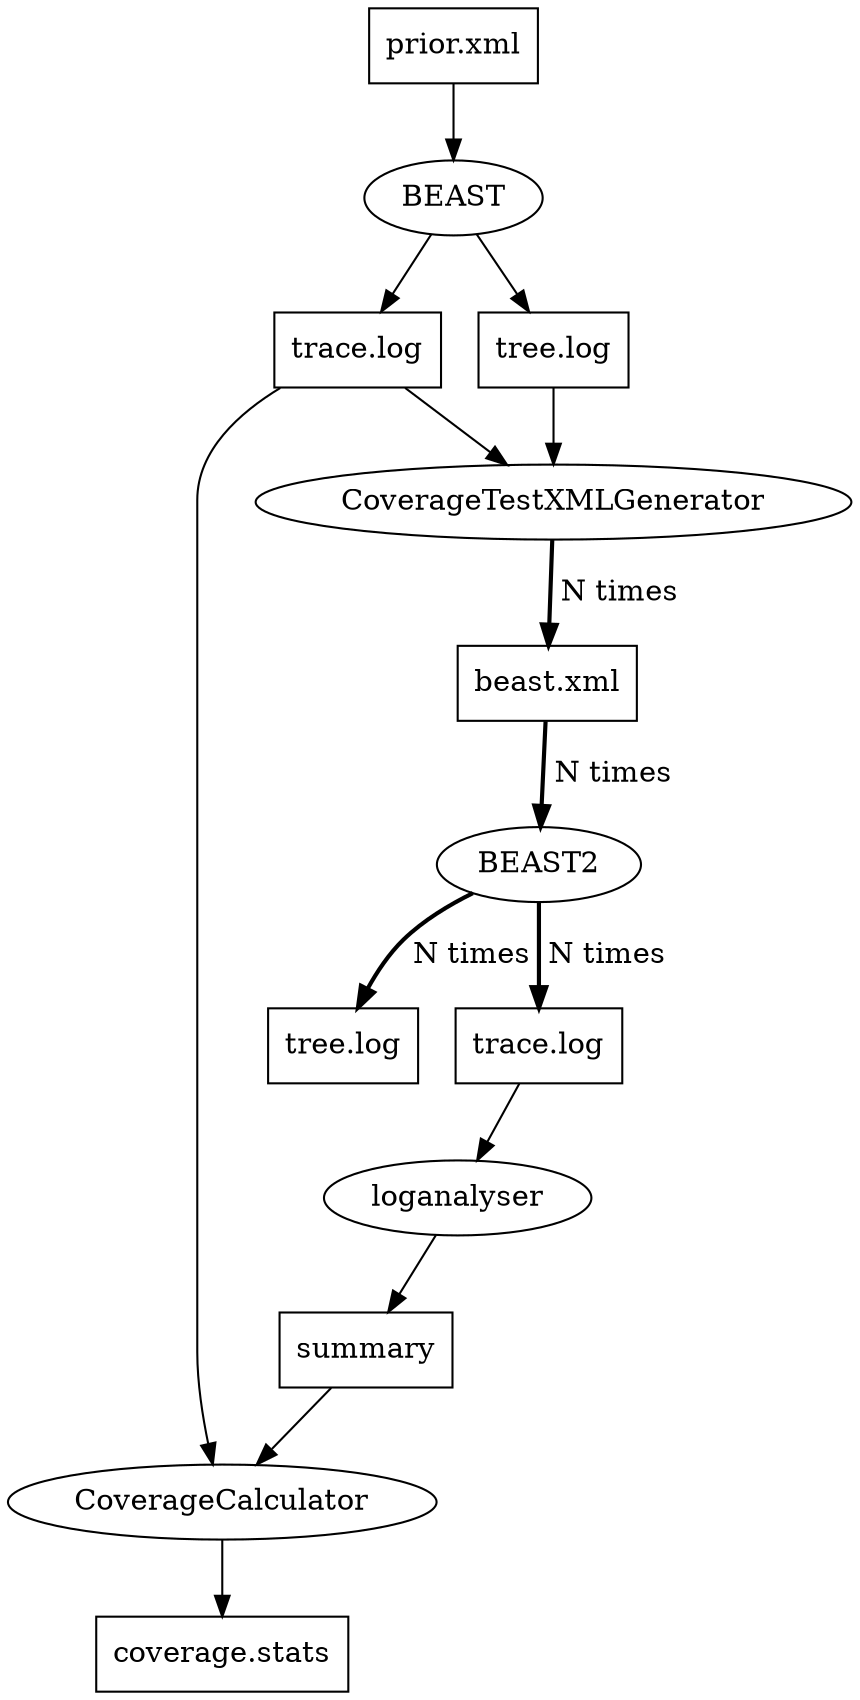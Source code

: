 digraph G {
	prior_xml [shape=box, label="prior.xml"];
	trace_log [shape=box, label="trace.log"];
	tree_log [shape=box, label="tree.log"];
	tracelogs [shape=box, label="trace.log"];
	treelogs [shape=box, label="tree.log"];
	beast_xml [shape=box, label="beast.xml"];
	summary  [shape=box, label="summary"];
	coverage_stats [shape=box, label="coverage.stats"];
	prior_xml -> BEAST -> trace_log;
	BEAST -> tree_log;
	trace_log -> CoverageTestXMLGenerator;
	tree_log -> CoverageTestXMLGenerator;
	CoverageTestXMLGenerator -> beast_xml [style=bold,label=" N times"];
	beast_xml -> BEAST2[style=bold,label=" N times"];
	BEAST2 -> tracelogs[style=bold,label=" N times"];
	BEAST2 -> treelogs[style=bold,label=" N times"];
	tracelogs -> loganalyser -> summary -> CoverageCalculator -> coverage_stats;	
	trace_log -> CoverageCalculator;
 }
